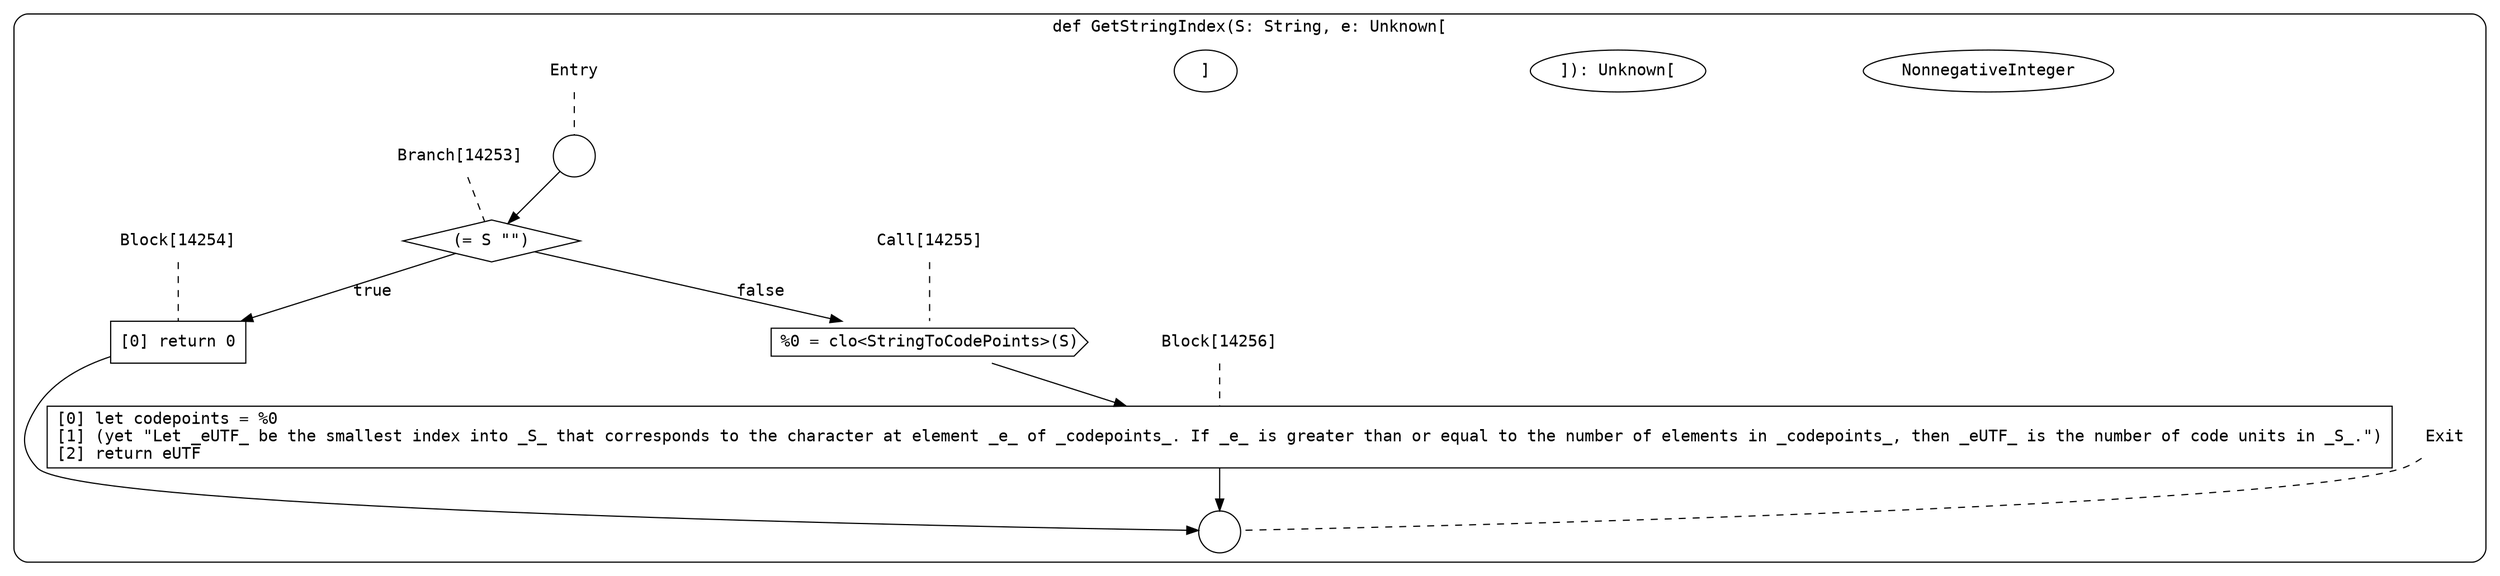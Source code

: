 digraph {
  graph [fontname = "Consolas"]
  node [fontname = "Consolas"]
  edge [fontname = "Consolas"]
  subgraph cluster2315 {
    label = "def GetStringIndex(S: String, e: Unknown["NonnegativeInteger"]): Unknown["NonnegativeInteger"]"
    style = rounded
    cluster2315_entry_name [shape=none, label=<<font color="black">Entry</font>>]
    cluster2315_entry_name -> cluster2315_entry [arrowhead=none, color="black", style=dashed]
    cluster2315_entry [shape=circle label=" " color="black" fillcolor="white" style=filled]
    cluster2315_entry -> node14253 [color="black"]
    cluster2315_exit_name [shape=none, label=<<font color="black">Exit</font>>]
    cluster2315_exit_name -> cluster2315_exit [arrowhead=none, color="black", style=dashed]
    cluster2315_exit [shape=circle label=" " color="black" fillcolor="white" style=filled]
    node14253_name [shape=none, label=<<font color="black">Branch[14253]</font>>]
    node14253_name -> node14253 [arrowhead=none, color="black", style=dashed]
    node14253 [shape=diamond, label=<<font color="black">(= S &quot;&quot;)</font>> color="black" fillcolor="white", style=filled]
    node14253 -> node14254 [label=<<font color="black">true</font>> color="black"]
    node14253 -> node14255 [label=<<font color="black">false</font>> color="black"]
    node14254_name [shape=none, label=<<font color="black">Block[14254]</font>>]
    node14254_name -> node14254 [arrowhead=none, color="black", style=dashed]
    node14254 [shape=box, label=<<font color="black">[0] return 0<BR ALIGN="LEFT"/></font>> color="black" fillcolor="white", style=filled]
    node14254 -> cluster2315_exit [color="black"]
    node14255_name [shape=none, label=<<font color="black">Call[14255]</font>>]
    node14255_name -> node14255 [arrowhead=none, color="black", style=dashed]
    node14255 [shape=cds, label=<<font color="black">%0 = clo&lt;StringToCodePoints&gt;(S)</font>> color="black" fillcolor="white", style=filled]
    node14255 -> node14256 [color="black"]
    node14256_name [shape=none, label=<<font color="black">Block[14256]</font>>]
    node14256_name -> node14256 [arrowhead=none, color="black", style=dashed]
    node14256 [shape=box, label=<<font color="black">[0] let codepoints = %0<BR ALIGN="LEFT"/>[1] (yet &quot;Let _eUTF_ be the smallest index into _S_ that corresponds to the character at element _e_ of _codepoints_. If _e_ is greater than or equal to the number of elements in _codepoints_, then _eUTF_ is the number of code units in _S_.&quot;)<BR ALIGN="LEFT"/>[2] return eUTF<BR ALIGN="LEFT"/></font>> color="black" fillcolor="white", style=filled]
    node14256 -> cluster2315_exit [color="black"]
  }
}